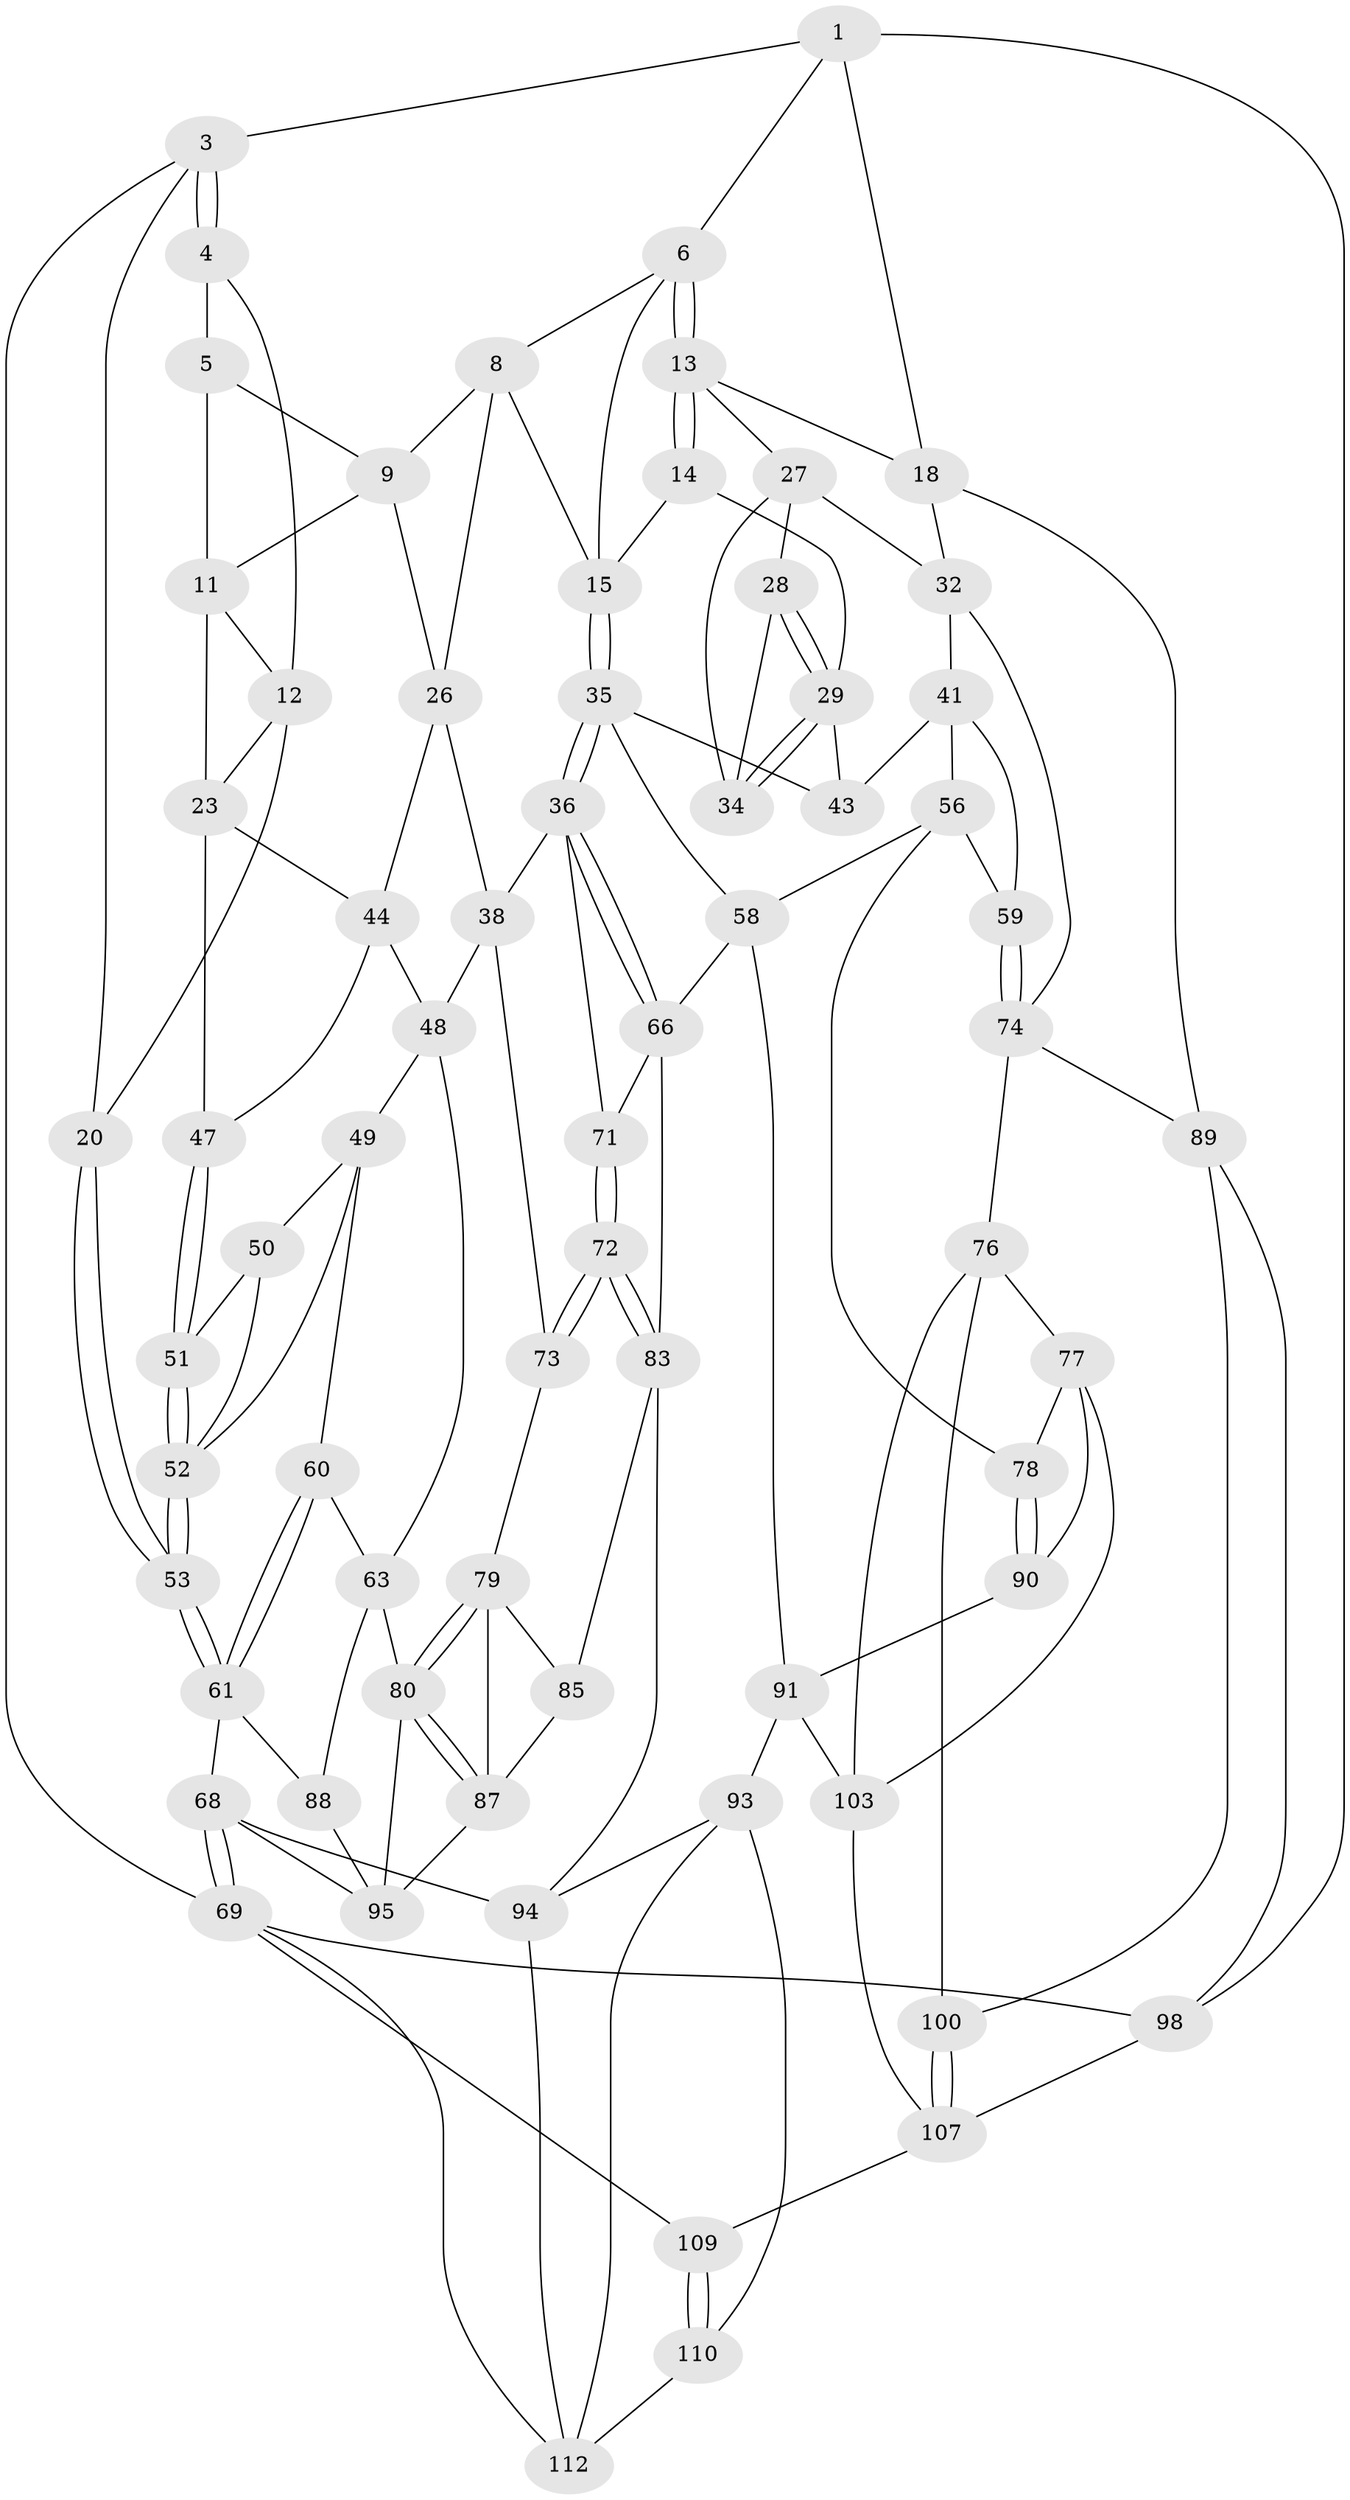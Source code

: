 // Generated by graph-tools (version 1.1) at 2025/52/02/27/25 19:52:42]
// undirected, 69 vertices, 151 edges
graph export_dot {
graph [start="1"]
  node [color=gray90,style=filled];
  1 [pos="+0.6187103538642972+0",super="+2"];
  3 [pos="+0+0"];
  4 [pos="+0+0"];
  5 [pos="+0.35414752475441513+0",super="+10"];
  6 [pos="+0.6493866171228964+0.015054622961201835",super="+7"];
  8 [pos="+0.442621794220086+0.1079786824366718",super="+25"];
  9 [pos="+0.4018910472859154+0.07297927886119895",super="+21"];
  11 [pos="+0.2307741876012435+0.12086232296685967",super="+22"];
  12 [pos="+0.22381685849028504+0.1192020511070398",super="+19"];
  13 [pos="+0.6796549654989092+0.06764169516662541",super="+17"];
  14 [pos="+0.6907015784921077+0.22136571726458115"];
  15 [pos="+0.5719020140687305+0.23103794708786904",super="+16"];
  18 [pos="+1+0",super="+31"];
  20 [pos="+0+0.08715698776371163"];
  23 [pos="+0.11055024432367795+0.2469862640805422",super="+24"];
  26 [pos="+0.3426382633331827+0.33146867276739583",super="+39"];
  27 [pos="+0.9098872442063609+0.11645236483519501",super="+33"];
  28 [pos="+0.8637948731490307+0.17389615343918183"];
  29 [pos="+0.7928196674030153+0.24295099736320067",super="+30"];
  32 [pos="+1+0.4160762030624644",super="+40"];
  34 [pos="+0.9500784936303329+0.26283635227500507"];
  35 [pos="+0.47787468999434335+0.4138711142844331",super="+46"];
  36 [pos="+0.46240633104664985+0.4190553703971539",super="+37"];
  38 [pos="+0.36324254228808+0.4036138592593591",super="+64"];
  41 [pos="+0.91838605031489+0.38017149073273243",super="+42"];
  43 [pos="+0.7579567006739696+0.32950621032774013"];
  44 [pos="+0.17666164873335985+0.36499575723123795",super="+45"];
  47 [pos="+0.10287990695605176+0.38962577528131914"];
  48 [pos="+0.14944573415234522+0.4592215250868429",super="+62"];
  49 [pos="+0.10661954957861654+0.4430843600131441",super="+55"];
  50 [pos="+0.10532396399095455+0.44114629090301233"];
  51 [pos="+0.09545263011614975+0.4223012147001982"];
  52 [pos="+0+0.4132533897643853",super="+54"];
  53 [pos="+0+0.3038364810697275"];
  56 [pos="+0.7701871184356099+0.5132266559460292",super="+57"];
  58 [pos="+0.6461220869136863+0.5560642514555209",super="+65"];
  59 [pos="+0.8259236032778512+0.5276883005421462"];
  60 [pos="+0.060803586382991465+0.5320216839119786"];
  61 [pos="+0+0.6804011613909374",super="+67"];
  63 [pos="+0.13297009339874213+0.5645365061075779",super="+82"];
  66 [pos="+0.5611911554366731+0.5873148622559089",super="+70"];
  68 [pos="+0+1",super="+104"];
  69 [pos="+0+1",super="+114"];
  71 [pos="+0.4661856721347517+0.5544962344848526"];
  72 [pos="+0.4316766180783393+0.6510748944740828"];
  73 [pos="+0.3242851408614082+0.49199869595261486"];
  74 [pos="+0.900562492620437+0.5537896423556681",super="+75"];
  76 [pos="+0.8761527307482558+0.6606234571266676",super="+101"];
  77 [pos="+0.8599455703452777+0.668146911437708",super="+102"];
  78 [pos="+0.7652827611613743+0.660210477105812"];
  79 [pos="+0.3236830179481194+0.493387264163379",super="+86"];
  80 [pos="+0.19423382622063085+0.6073562577458788",super="+81"];
  83 [pos="+0.44215081993761535+0.6928598774957947",super="+84"];
  85 [pos="+0.3320568916022333+0.6815016304348203"];
  87 [pos="+0.23686396417910136+0.6733183506072259",super="+96"];
  88 [pos="+0.05569143804918373+0.6653218363090206"];
  89 [pos="+1+0.6610564184519939",super="+99"];
  90 [pos="+0.7124230813395211+0.7284847317106796"];
  91 [pos="+0.6818451655039566+0.745208711361356",super="+92"];
  93 [pos="+0.5314479321959225+0.794663170446018",super="+111"];
  94 [pos="+0.44196981706003524+0.718517274665576",super="+105"];
  95 [pos="+0.14504122468009992+0.7112684591556585",super="+97"];
  98 [pos="+1+1"];
  100 [pos="+1+0.8019984609694676"];
  103 [pos="+0.8655073493398746+0.8351380356318238",super="+106"];
  107 [pos="+0.77532117977855+1",super="+108"];
  109 [pos="+0.6458032938979444+1",super="+116"];
  110 [pos="+0.5360293365221341+0.9622267397506975",super="+115"];
  112 [pos="+0.2874400213136302+0.8516819540915632",super="+113"];
  1 -- 6;
  1 -- 18;
  1 -- 3;
  1 -- 98;
  3 -- 4;
  3 -- 4;
  3 -- 20;
  3 -- 69;
  4 -- 5;
  4 -- 12;
  5 -- 9;
  5 -- 11;
  6 -- 13;
  6 -- 13;
  6 -- 8;
  6 -- 15;
  8 -- 9;
  8 -- 26;
  8 -- 15;
  9 -- 26;
  9 -- 11;
  11 -- 12;
  11 -- 23;
  12 -- 20;
  12 -- 23;
  13 -- 14;
  13 -- 14;
  13 -- 18;
  13 -- 27;
  14 -- 15;
  14 -- 29;
  15 -- 35;
  15 -- 35;
  18 -- 32;
  18 -- 89;
  20 -- 53;
  20 -- 53;
  23 -- 47;
  23 -- 44;
  26 -- 44;
  26 -- 38;
  27 -- 28;
  27 -- 32;
  27 -- 34;
  28 -- 29;
  28 -- 29;
  28 -- 34;
  29 -- 34;
  29 -- 34;
  29 -- 43;
  32 -- 41;
  32 -- 74;
  35 -- 36;
  35 -- 36;
  35 -- 43;
  35 -- 58;
  36 -- 66;
  36 -- 66;
  36 -- 38;
  36 -- 71;
  38 -- 48;
  38 -- 73;
  41 -- 59;
  41 -- 56;
  41 -- 43;
  44 -- 48;
  44 -- 47;
  47 -- 51;
  47 -- 51;
  48 -- 49;
  48 -- 63;
  49 -- 50;
  49 -- 52;
  49 -- 60;
  50 -- 51;
  50 -- 52;
  51 -- 52;
  51 -- 52;
  52 -- 53;
  52 -- 53;
  53 -- 61;
  53 -- 61;
  56 -- 59;
  56 -- 58;
  56 -- 78;
  58 -- 91;
  58 -- 66;
  59 -- 74;
  59 -- 74;
  60 -- 61;
  60 -- 61;
  60 -- 63;
  61 -- 88;
  61 -- 68;
  63 -- 88;
  63 -- 80;
  66 -- 83;
  66 -- 71;
  68 -- 69;
  68 -- 69;
  68 -- 95;
  68 -- 94;
  69 -- 98;
  69 -- 112;
  69 -- 109;
  71 -- 72;
  71 -- 72;
  72 -- 73;
  72 -- 73;
  72 -- 83;
  72 -- 83;
  73 -- 79;
  74 -- 89;
  74 -- 76;
  76 -- 77;
  76 -- 100;
  76 -- 103;
  77 -- 78;
  77 -- 90;
  77 -- 103;
  78 -- 90;
  78 -- 90;
  79 -- 80;
  79 -- 80;
  79 -- 85;
  79 -- 87;
  80 -- 87;
  80 -- 87;
  80 -- 95;
  83 -- 85;
  83 -- 94;
  85 -- 87;
  87 -- 95;
  88 -- 95;
  89 -- 98;
  89 -- 100;
  90 -- 91;
  91 -- 93;
  91 -- 103;
  93 -- 94;
  93 -- 112;
  93 -- 110;
  94 -- 112;
  98 -- 107;
  100 -- 107;
  100 -- 107;
  103 -- 107;
  107 -- 109;
  109 -- 110 [weight=2];
  109 -- 110;
  110 -- 112;
}
